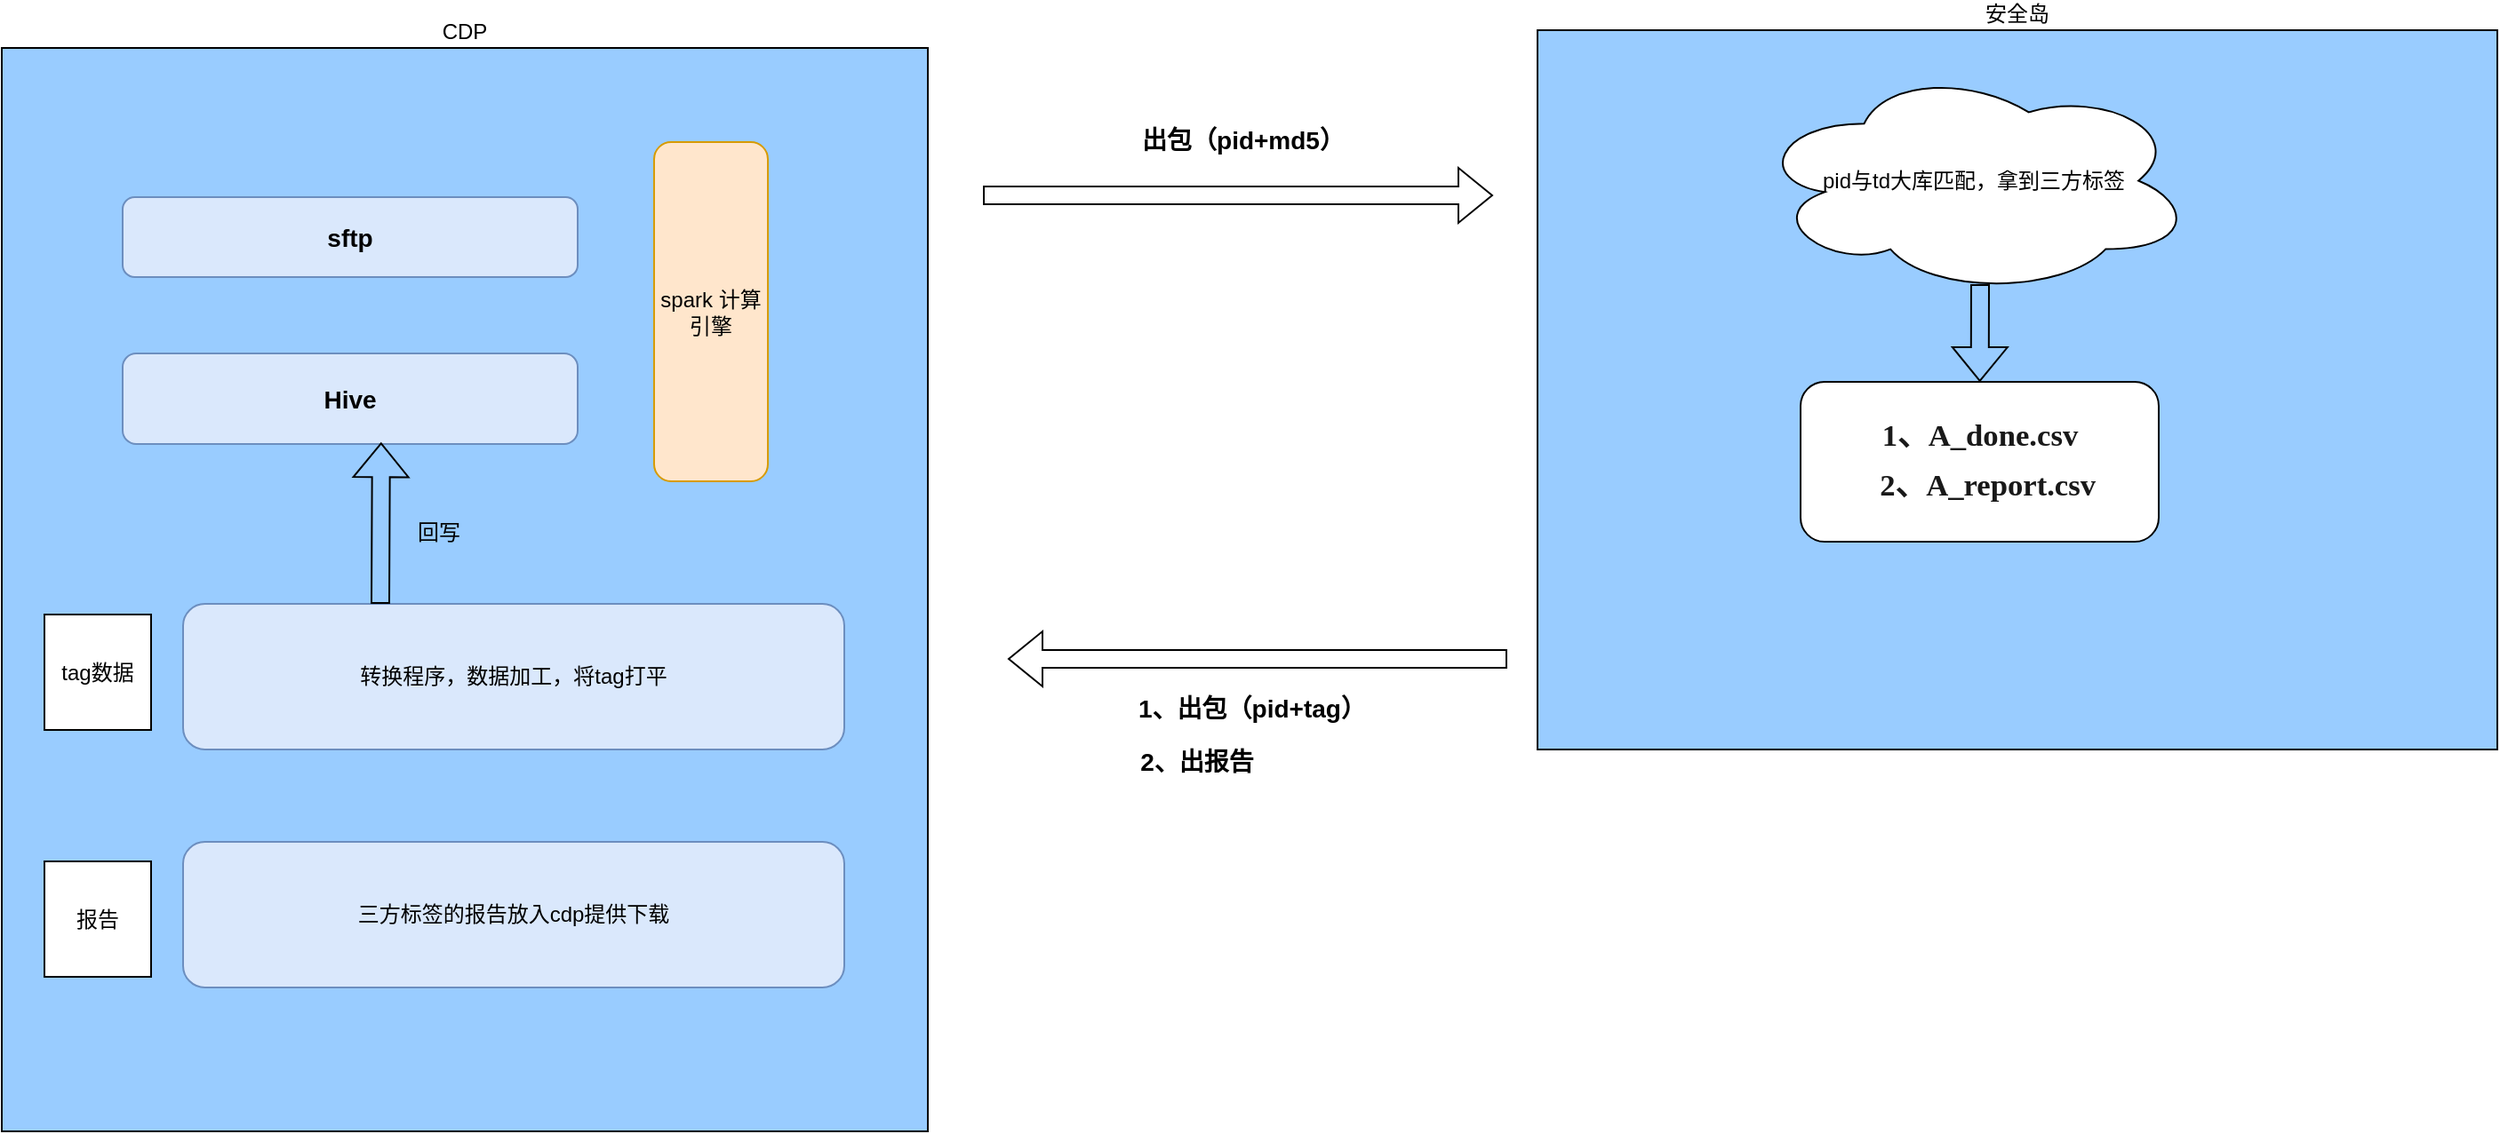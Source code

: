 <mxfile version="21.1.2" type="github">
  <diagram name="第 1 页" id="jkvh4A5DkbGee7e1IqiZ">
    <mxGraphModel dx="1265" dy="714" grid="0" gridSize="10" guides="1" tooltips="1" connect="1" arrows="1" fold="1" page="1" pageScale="1" pageWidth="1700" pageHeight="1100" math="0" shadow="0">
      <root>
        <mxCell id="0" />
        <mxCell id="1" parent="0" />
        <mxCell id="M-rgaktpT5TFiBYmBd5q-44" value="CDP" style="rounded=0;whiteSpace=wrap;html=1;labelPosition=center;verticalLabelPosition=top;align=center;verticalAlign=bottom;fillColor=#99CCFF;" vertex="1" parent="1">
          <mxGeometry x="179" y="92" width="521" height="610" as="geometry" />
        </mxCell>
        <mxCell id="M-rgaktpT5TFiBYmBd5q-45" value="&lt;b&gt;&lt;font style=&quot;font-size: 14px;&quot;&gt;Hive&lt;/font&gt;&lt;/b&gt;" style="rounded=1;whiteSpace=wrap;html=1;fillColor=#dae8fc;strokeColor=#6c8ebf;" vertex="1" parent="1">
          <mxGeometry x="247" y="264" width="256" height="51" as="geometry" />
        </mxCell>
        <mxCell id="M-rgaktpT5TFiBYmBd5q-47" value="&lt;b&gt;&lt;font style=&quot;font-size: 14px;&quot;&gt;sftp&lt;/font&gt;&lt;/b&gt;" style="rounded=1;whiteSpace=wrap;html=1;fillColor=#dae8fc;strokeColor=#6c8ebf;" vertex="1" parent="1">
          <mxGeometry x="247" y="176" width="256" height="45" as="geometry" />
        </mxCell>
        <mxCell id="M-rgaktpT5TFiBYmBd5q-50" value="spark 计算引擎" style="rounded=1;whiteSpace=wrap;html=1;fillColor=#ffe6cc;strokeColor=#d79b00;" vertex="1" parent="1">
          <mxGeometry x="546" y="145" width="64" height="191" as="geometry" />
        </mxCell>
        <mxCell id="M-rgaktpT5TFiBYmBd5q-52" value="安全岛" style="rounded=0;whiteSpace=wrap;html=1;labelPosition=center;verticalLabelPosition=top;align=center;verticalAlign=bottom;fillColor=#99CCFF;" vertex="1" parent="1">
          <mxGeometry x="1043" y="82" width="540" height="405" as="geometry" />
        </mxCell>
        <mxCell id="M-rgaktpT5TFiBYmBd5q-53" value="" style="shape=flexArrow;endArrow=classic;html=1;rounded=0;" edge="1" parent="1">
          <mxGeometry width="50" height="50" relative="1" as="geometry">
            <mxPoint x="731" y="175" as="sourcePoint" />
            <mxPoint x="1018" y="175" as="targetPoint" />
          </mxGeometry>
        </mxCell>
        <mxCell id="M-rgaktpT5TFiBYmBd5q-54" value="出包（pid+md5）" style="text;html=1;strokeColor=none;fillColor=none;align=center;verticalAlign=middle;whiteSpace=wrap;rounded=0;fontStyle=1;fontSize=14;" vertex="1" parent="1">
          <mxGeometry x="806" y="130" width="143" height="28" as="geometry" />
        </mxCell>
        <mxCell id="M-rgaktpT5TFiBYmBd5q-56" value="pid与td大库匹配，拿到三方标签" style="ellipse;shape=cloud;whiteSpace=wrap;html=1;" vertex="1" parent="1">
          <mxGeometry x="1165" y="102.5" width="247" height="128.5" as="geometry" />
        </mxCell>
        <mxCell id="M-rgaktpT5TFiBYmBd5q-58" value="&lt;p style=&quot;border-color: var(--border-color); margin: 0px; line-height: 12px;&quot; align=&quot;center&quot;&gt;&lt;span style=&quot;color: rgb(25, 25, 25); font-family: &amp;quot;Microsoft YaHei&amp;quot;; font-size: 13pt; font-weight: 600; background-color: initial;&quot;&gt;1、A_done.csv&lt;/span&gt;&lt;br&gt;&lt;/p&gt;&lt;br style=&quot;border-color: var(--border-color);&quot;&gt;&lt;p style=&quot;border-color: var(--border-color); margin: 0px; line-height: 12px;&quot; align=&quot;center&quot;&gt;&lt;span style=&quot;border-color: var(--border-color); font-family: &amp;quot;Microsoft YaHei&amp;quot;; font-size: 13pt; font-weight: 600; color: rgb(25, 25, 25);&quot;&gt;&amp;nbsp; 2、A_report.csv&lt;/span&gt;&lt;/p&gt;" style="rounded=1;whiteSpace=wrap;html=1;" vertex="1" parent="1">
          <mxGeometry x="1191" y="280" width="201.5" height="90" as="geometry" />
        </mxCell>
        <mxCell id="M-rgaktpT5TFiBYmBd5q-59" value="" style="shape=flexArrow;endArrow=classic;html=1;rounded=0;" edge="1" parent="1" target="M-rgaktpT5TFiBYmBd5q-58">
          <mxGeometry width="50" height="50" relative="1" as="geometry">
            <mxPoint x="1292" y="225" as="sourcePoint" />
            <mxPoint x="1342" y="175" as="targetPoint" />
          </mxGeometry>
        </mxCell>
        <mxCell id="M-rgaktpT5TFiBYmBd5q-60" value="" style="shape=flexArrow;endArrow=classic;html=1;rounded=0;" edge="1" parent="1">
          <mxGeometry width="50" height="50" relative="1" as="geometry">
            <mxPoint x="1026" y="436" as="sourcePoint" />
            <mxPoint x="745" y="436" as="targetPoint" />
          </mxGeometry>
        </mxCell>
        <mxCell id="M-rgaktpT5TFiBYmBd5q-61" value="1、出包（pid+tag）" style="text;html=1;strokeColor=none;fillColor=none;align=center;verticalAlign=middle;whiteSpace=wrap;rounded=0;fontStyle=1;fontSize=14;" vertex="1" parent="1">
          <mxGeometry x="811" y="450" width="143" height="28" as="geometry" />
        </mxCell>
        <mxCell id="M-rgaktpT5TFiBYmBd5q-63" value="2、出报告" style="text;html=1;strokeColor=none;fillColor=none;align=center;verticalAlign=middle;whiteSpace=wrap;rounded=0;fontStyle=1;fontSize=14;" vertex="1" parent="1">
          <mxGeometry x="803" y="478" width="97" height="32" as="geometry" />
        </mxCell>
        <mxCell id="M-rgaktpT5TFiBYmBd5q-64" value="转换程序，数据加工，将tag打平" style="rounded=1;whiteSpace=wrap;html=1;fillColor=#dae8fc;strokeColor=#6c8ebf;" vertex="1" parent="1">
          <mxGeometry x="281" y="405" width="372" height="82" as="geometry" />
        </mxCell>
        <mxCell id="M-rgaktpT5TFiBYmBd5q-71" value="tag数据" style="rounded=0;whiteSpace=wrap;html=1;" vertex="1" parent="1">
          <mxGeometry x="203" y="411" width="60" height="65" as="geometry" />
        </mxCell>
        <mxCell id="M-rgaktpT5TFiBYmBd5q-72" value="三方标签的报告放入cdp提供下载" style="rounded=1;whiteSpace=wrap;html=1;fillColor=#dae8fc;strokeColor=#6c8ebf;" vertex="1" parent="1">
          <mxGeometry x="281" y="539" width="372" height="82" as="geometry" />
        </mxCell>
        <mxCell id="M-rgaktpT5TFiBYmBd5q-73" value="报告" style="rounded=0;whiteSpace=wrap;html=1;" vertex="1" parent="1">
          <mxGeometry x="203" y="550" width="60" height="65" as="geometry" />
        </mxCell>
        <mxCell id="M-rgaktpT5TFiBYmBd5q-74" value="" style="shape=flexArrow;endArrow=classic;html=1;rounded=0;entryX=0.568;entryY=0.983;entryDx=0;entryDy=0;entryPerimeter=0;" edge="1" parent="1" target="M-rgaktpT5TFiBYmBd5q-45">
          <mxGeometry width="50" height="50" relative="1" as="geometry">
            <mxPoint x="392" y="405" as="sourcePoint" />
            <mxPoint x="442" y="355" as="targetPoint" />
          </mxGeometry>
        </mxCell>
        <mxCell id="M-rgaktpT5TFiBYmBd5q-75" value="回写" style="text;html=1;strokeColor=none;fillColor=none;align=center;verticalAlign=middle;whiteSpace=wrap;rounded=0;" vertex="1" parent="1">
          <mxGeometry x="395" y="350" width="60" height="30" as="geometry" />
        </mxCell>
      </root>
    </mxGraphModel>
  </diagram>
</mxfile>
